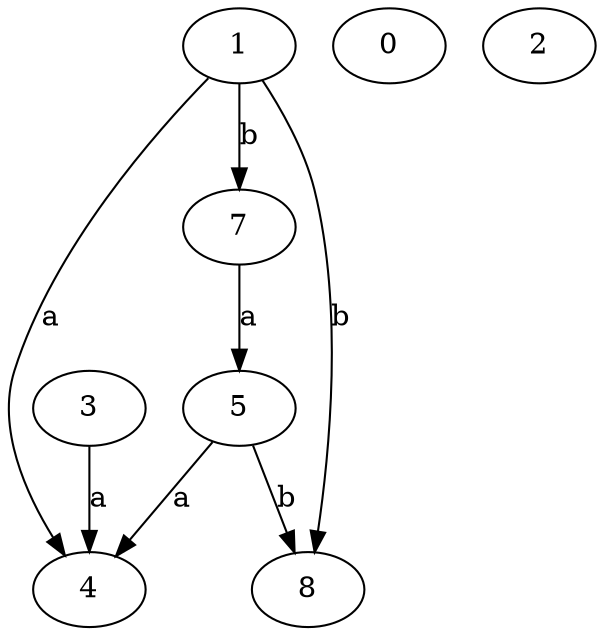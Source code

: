 strict digraph  {
4;
0;
5;
1;
2;
7;
8;
3;
5 -> 4  [label=a];
5 -> 8  [label=b];
1 -> 4  [label=a];
1 -> 7  [label=b];
1 -> 8  [label=b];
7 -> 5  [label=a];
3 -> 4  [label=a];
}
